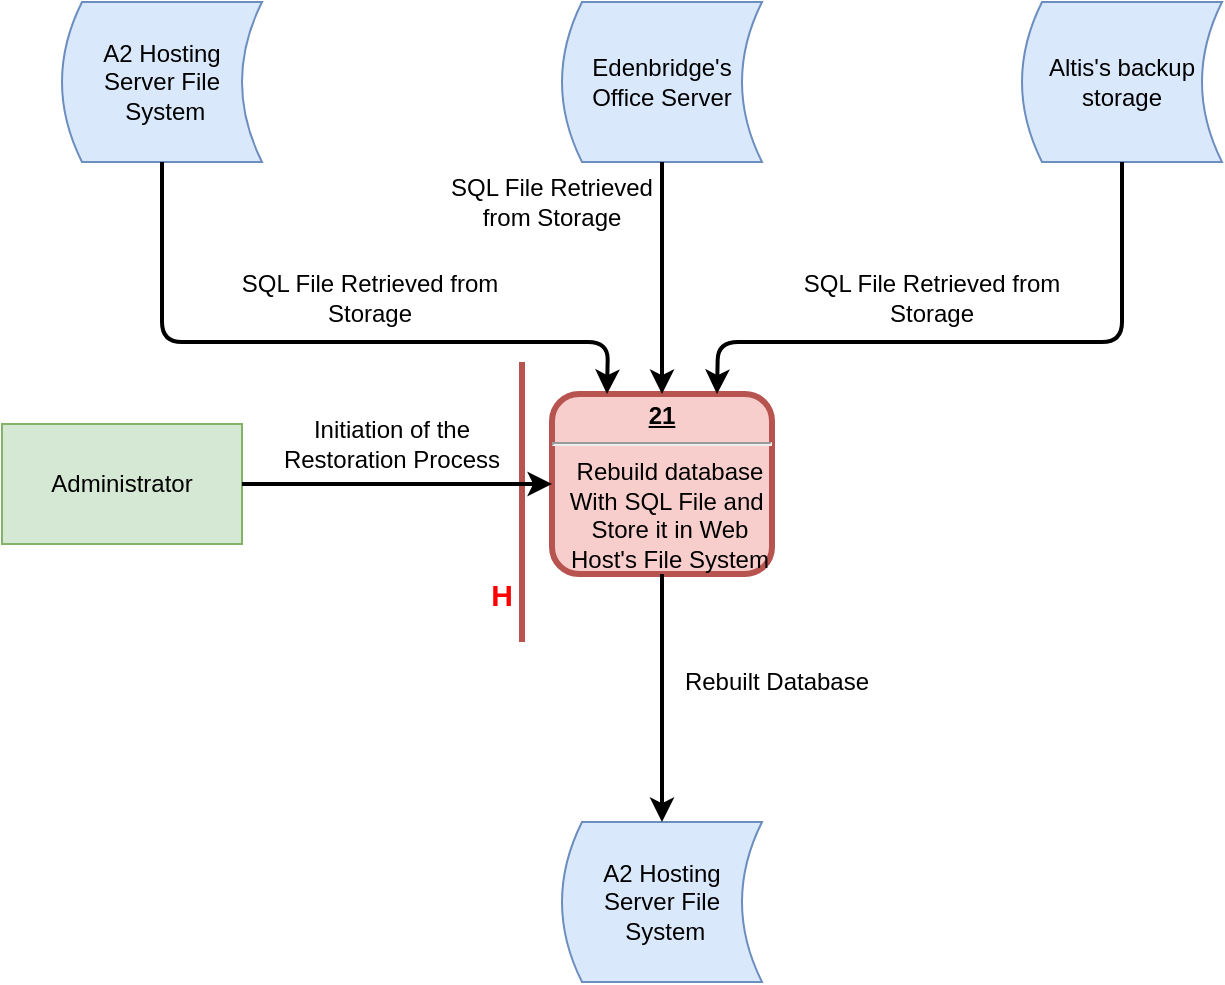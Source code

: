 <mxfile version="12.6.7" type="github">
  <diagram name="Page-1" id="c7558073-3199-34d8-9f00-42111426c3f3">
    <mxGraphModel dx="1038" dy="580" grid="1" gridSize="10" guides="1" tooltips="1" connect="1" arrows="1" fold="1" page="1" pageScale="1" pageWidth="826" pageHeight="1169" background="#ffffff" math="0" shadow="0">
      <root>
        <mxCell id="0"/>
        <mxCell id="1" parent="0"/>
        <mxCell id="2" value="&lt;p style=&quot;margin: 0px ; margin-top: 4px ; text-align: center ; text-decoration: underline&quot;&gt;&lt;strong&gt;21&lt;br&gt;&lt;/strong&gt;&lt;/p&gt;&lt;hr&gt;&lt;p style=&quot;margin: 0px ; margin-left: 8px&quot;&gt;&lt;span style=&quot;font-weight: normal&quot;&gt;Rebuild database&lt;/span&gt;&lt;/p&gt;&lt;p style=&quot;margin: 0px ; margin-left: 8px&quot;&gt;&lt;span style=&quot;font-weight: normal&quot;&gt;With SQL File and&amp;nbsp;&lt;/span&gt;&lt;/p&gt;&lt;p style=&quot;margin: 0px ; margin-left: 8px&quot;&gt;&lt;span style=&quot;font-weight: normal&quot;&gt;Store it in Web&lt;/span&gt;&lt;/p&gt;&lt;p style=&quot;margin: 0px ; margin-left: 8px&quot;&gt;&lt;span style=&quot;font-weight: normal&quot;&gt;Host&#39;s File System&lt;/span&gt;&lt;/p&gt;" style="verticalAlign=middle;align=center;overflow=fill;fontSize=12;fontFamily=Helvetica;html=1;rounded=1;fontStyle=1;strokeWidth=3;fillColor=#f8cecc;strokeColor=#b85450;" parent="1" vertex="1">
          <mxGeometry x="325" y="236" width="110" height="90" as="geometry"/>
        </mxCell>
        <mxCell id="GCj06kqIi2PVKW-XeLto-104" value="A2 Hosting &lt;br&gt;Server File&lt;br&gt;&amp;nbsp;System" style="shape=dataStorage;whiteSpace=wrap;html=1;fillColor=#dae8fc;strokeColor=#6c8ebf;" parent="1" vertex="1">
          <mxGeometry x="80" y="40" width="100" height="80" as="geometry"/>
        </mxCell>
        <mxCell id="GCj06kqIi2PVKW-XeLto-107" value="Edenbridge&#39;s&lt;br&gt;Office Server" style="shape=dataStorage;whiteSpace=wrap;html=1;fillColor=#dae8fc;strokeColor=#6c8ebf;" parent="1" vertex="1">
          <mxGeometry x="330" y="40" width="100" height="80" as="geometry"/>
        </mxCell>
        <mxCell id="GCj06kqIi2PVKW-XeLto-108" value="Altis&#39;s backup&lt;br&gt;storage" style="shape=dataStorage;whiteSpace=wrap;html=1;fillColor=#dae8fc;strokeColor=#6c8ebf;" parent="1" vertex="1">
          <mxGeometry x="560" y="40" width="100" height="80" as="geometry"/>
        </mxCell>
        <mxCell id="GCj06kqIi2PVKW-XeLto-112" value="A2 Hosting &lt;br&gt;Server File&lt;br&gt;&amp;nbsp;System" style="shape=dataStorage;whiteSpace=wrap;html=1;fillColor=#dae8fc;strokeColor=#6c8ebf;" parent="1" vertex="1">
          <mxGeometry x="330" y="450" width="100" height="80" as="geometry"/>
        </mxCell>
        <mxCell id="GCj06kqIi2PVKW-XeLto-114" value="SQL File Retrieved from Storage" style="text;html=1;strokeColor=none;fillColor=none;align=center;verticalAlign=middle;whiteSpace=wrap;rounded=0;" parent="1" vertex="1">
          <mxGeometry x="154" y="178" width="160" height="20" as="geometry"/>
        </mxCell>
        <mxCell id="GCj06kqIi2PVKW-XeLto-120" value="Rebuilt Database" style="text;html=1;strokeColor=none;fillColor=none;align=center;verticalAlign=middle;whiteSpace=wrap;rounded=0;" parent="1" vertex="1">
          <mxGeometry x="350" y="370" width="175" height="20" as="geometry"/>
        </mxCell>
        <mxCell id="GCj06kqIi2PVKW-XeLto-121" value="SQL File Retrieved from Storage" style="text;html=1;strokeColor=none;fillColor=none;align=center;verticalAlign=middle;whiteSpace=wrap;rounded=0;" parent="1" vertex="1">
          <mxGeometry x="435" y="178" width="160" height="20" as="geometry"/>
        </mxCell>
        <mxCell id="GCj06kqIi2PVKW-XeLto-122" value="SQL File Retrieved from Storage" style="text;html=1;strokeColor=none;fillColor=none;align=center;verticalAlign=middle;whiteSpace=wrap;rounded=0;" parent="1" vertex="1">
          <mxGeometry x="270" y="130" width="110" height="20" as="geometry"/>
        </mxCell>
        <mxCell id="GCj06kqIi2PVKW-XeLto-123" value="Initiation of the Restoration Process" style="text;html=1;strokeColor=none;fillColor=none;align=center;verticalAlign=middle;whiteSpace=wrap;rounded=0;" parent="1" vertex="1">
          <mxGeometry x="180" y="251" width="130" height="20" as="geometry"/>
        </mxCell>
        <mxCell id="GCj06kqIi2PVKW-XeLto-125" value="" style="endArrow=none;html=1;strokeWidth=3;fillColor=#f8cecc;strokeColor=#b85450;" parent="1" edge="1">
          <mxGeometry width="50" height="50" relative="1" as="geometry">
            <mxPoint x="310" y="360" as="sourcePoint"/>
            <mxPoint x="310" y="220" as="targetPoint"/>
          </mxGeometry>
        </mxCell>
        <mxCell id="GCj06kqIi2PVKW-XeLto-127" value="&lt;font color=&quot;#ff0000&quot; size=&quot;1&quot;&gt;&lt;b style=&quot;font-size: 15px&quot;&gt;H&lt;/b&gt;&lt;/font&gt;" style="text;html=1;align=center;verticalAlign=middle;whiteSpace=wrap;rounded=0;" parent="1" vertex="1">
          <mxGeometry x="280" y="326" width="40" height="20" as="geometry"/>
        </mxCell>
        <mxCell id="LTJHOrEPlG-IQqgSP9xq-3" value="Administrator" style="rounded=0;whiteSpace=wrap;html=1;fillColor=#d5e8d4;strokeColor=#82b366;" vertex="1" parent="1">
          <mxGeometry x="50" y="251" width="120" height="60" as="geometry"/>
        </mxCell>
        <mxCell id="LTJHOrEPlG-IQqgSP9xq-4" value="" style="endArrow=classic;html=1;strokeWidth=2;entryX=0;entryY=0.5;entryDx=0;entryDy=0;exitX=1;exitY=0.5;exitDx=0;exitDy=0;" edge="1" parent="1" source="LTJHOrEPlG-IQqgSP9xq-3" target="2">
          <mxGeometry width="50" height="50" relative="1" as="geometry">
            <mxPoint x="35" y="360" as="sourcePoint"/>
            <mxPoint x="330" y="415" as="targetPoint"/>
            <Array as="points"/>
          </mxGeometry>
        </mxCell>
        <mxCell id="LTJHOrEPlG-IQqgSP9xq-5" value="" style="endArrow=classic;html=1;strokeWidth=2;entryX=0.5;entryY=0;entryDx=0;entryDy=0;exitX=0.5;exitY=1;exitDx=0;exitDy=0;" edge="1" parent="1" source="2" target="GCj06kqIi2PVKW-XeLto-112">
          <mxGeometry width="50" height="50" relative="1" as="geometry">
            <mxPoint x="350" y="360" as="sourcePoint"/>
            <mxPoint x="455" y="375" as="targetPoint"/>
            <Array as="points"/>
          </mxGeometry>
        </mxCell>
        <mxCell id="LTJHOrEPlG-IQqgSP9xq-6" value="" style="endArrow=classic;html=1;strokeWidth=2;entryX=0.75;entryY=0;entryDx=0;entryDy=0;exitX=0.5;exitY=1;exitDx=0;exitDy=0;" edge="1" parent="1" source="GCj06kqIi2PVKW-XeLto-108" target="2">
          <mxGeometry width="50" height="50" relative="1" as="geometry">
            <mxPoint x="540" y="271" as="sourcePoint"/>
            <mxPoint x="835" y="326" as="targetPoint"/>
            <Array as="points">
              <mxPoint x="610" y="210"/>
              <mxPoint x="408" y="210"/>
            </Array>
          </mxGeometry>
        </mxCell>
        <mxCell id="LTJHOrEPlG-IQqgSP9xq-7" value="" style="endArrow=classic;html=1;strokeWidth=2;entryX=0.5;entryY=0;entryDx=0;entryDy=0;exitX=0.5;exitY=1;exitDx=0;exitDy=0;" edge="1" parent="1" source="GCj06kqIi2PVKW-XeLto-107" target="2">
          <mxGeometry width="50" height="50" relative="1" as="geometry">
            <mxPoint x="620" y="130" as="sourcePoint"/>
            <mxPoint x="417.5" y="246" as="targetPoint"/>
            <Array as="points"/>
          </mxGeometry>
        </mxCell>
        <mxCell id="LTJHOrEPlG-IQqgSP9xq-8" value="" style="endArrow=classic;html=1;strokeWidth=2;entryX=0.25;entryY=0;entryDx=0;entryDy=0;exitX=0.5;exitY=1;exitDx=0;exitDy=0;" edge="1" parent="1" source="GCj06kqIi2PVKW-XeLto-104" target="2">
          <mxGeometry width="50" height="50" relative="1" as="geometry">
            <mxPoint x="252.5" y="62" as="sourcePoint"/>
            <mxPoint x="50" y="178" as="targetPoint"/>
            <Array as="points">
              <mxPoint x="130" y="210"/>
              <mxPoint x="353" y="210"/>
            </Array>
          </mxGeometry>
        </mxCell>
      </root>
    </mxGraphModel>
  </diagram>
</mxfile>
